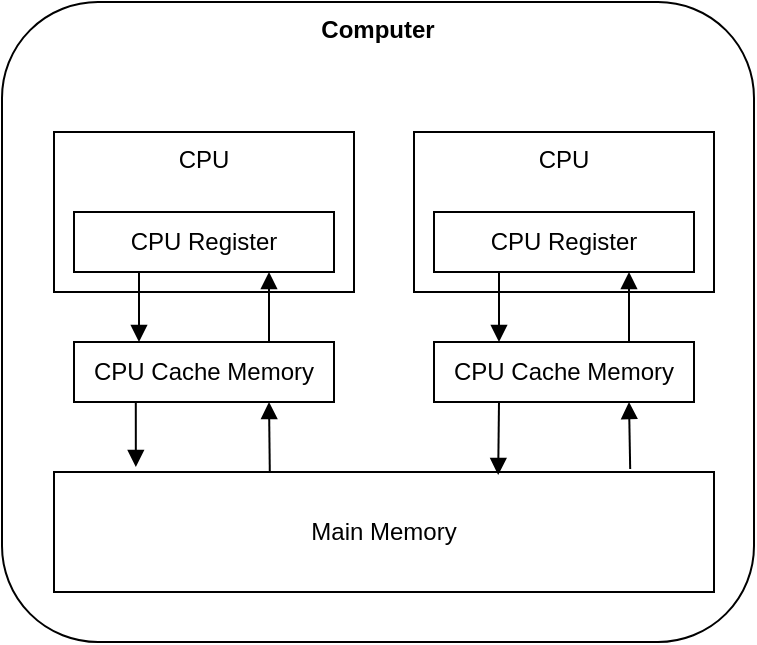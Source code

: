 <mxfile version="26.1.1">
  <diagram name="Page-1" id="ij3mScZHwYbt1MaY5ulY">
    <mxGraphModel dx="1114" dy="878" grid="1" gridSize="10" guides="1" tooltips="1" connect="1" arrows="1" fold="1" page="1" pageScale="1" pageWidth="827" pageHeight="1169" math="0" shadow="0">
      <root>
        <mxCell id="0" />
        <mxCell id="1" parent="0" />
        <mxCell id="85FHpu5qCJpJpH9VxvHi-1" value="Computer" style="rounded=1;whiteSpace=wrap;html=1;fontStyle=1;verticalAlign=top;" vertex="1" parent="1">
          <mxGeometry x="50" y="90" width="376" height="320" as="geometry" />
        </mxCell>
        <mxCell id="85FHpu5qCJpJpH9VxvHi-3" value="CPU" style="rounded=0;whiteSpace=wrap;html=1;verticalAlign=top;" vertex="1" parent="1">
          <mxGeometry x="76" y="155" width="150" height="80" as="geometry" />
        </mxCell>
        <mxCell id="85FHpu5qCJpJpH9VxvHi-8" style="edgeStyle=orthogonalEdgeStyle;rounded=0;orthogonalLoop=1;jettySize=auto;html=1;exitX=0.25;exitY=1;exitDx=0;exitDy=0;entryX=0.25;entryY=0;entryDx=0;entryDy=0;endArrow=block;endFill=1;" edge="1" parent="1" source="85FHpu5qCJpJpH9VxvHi-2" target="85FHpu5qCJpJpH9VxvHi-7">
          <mxGeometry relative="1" as="geometry" />
        </mxCell>
        <mxCell id="85FHpu5qCJpJpH9VxvHi-2" value="CPU Register" style="rounded=0;whiteSpace=wrap;html=1;" vertex="1" parent="1">
          <mxGeometry x="86" y="195" width="130" height="30" as="geometry" />
        </mxCell>
        <mxCell id="85FHpu5qCJpJpH9VxvHi-4" value="Main Memory" style="rounded=0;whiteSpace=wrap;html=1;" vertex="1" parent="1">
          <mxGeometry x="76" y="325" width="330" height="60" as="geometry" />
        </mxCell>
        <mxCell id="85FHpu5qCJpJpH9VxvHi-9" style="edgeStyle=orthogonalEdgeStyle;rounded=0;orthogonalLoop=1;jettySize=auto;html=1;exitX=0.75;exitY=0;exitDx=0;exitDy=0;entryX=0.75;entryY=1;entryDx=0;entryDy=0;endArrow=block;endFill=1;" edge="1" parent="1" source="85FHpu5qCJpJpH9VxvHi-7" target="85FHpu5qCJpJpH9VxvHi-2">
          <mxGeometry relative="1" as="geometry" />
        </mxCell>
        <mxCell id="85FHpu5qCJpJpH9VxvHi-7" value="CPU Cache Memory" style="rounded=0;whiteSpace=wrap;html=1;" vertex="1" parent="1">
          <mxGeometry x="86" y="260" width="130" height="30" as="geometry" />
        </mxCell>
        <mxCell id="85FHpu5qCJpJpH9VxvHi-10" value="CPU" style="rounded=0;whiteSpace=wrap;html=1;verticalAlign=top;" vertex="1" parent="1">
          <mxGeometry x="256" y="155" width="150" height="80" as="geometry" />
        </mxCell>
        <mxCell id="85FHpu5qCJpJpH9VxvHi-11" style="edgeStyle=orthogonalEdgeStyle;rounded=0;orthogonalLoop=1;jettySize=auto;html=1;exitX=0.25;exitY=1;exitDx=0;exitDy=0;entryX=0.25;entryY=0;entryDx=0;entryDy=0;endArrow=block;endFill=1;" edge="1" parent="1" source="85FHpu5qCJpJpH9VxvHi-12" target="85FHpu5qCJpJpH9VxvHi-14">
          <mxGeometry relative="1" as="geometry" />
        </mxCell>
        <mxCell id="85FHpu5qCJpJpH9VxvHi-12" value="CPU Register" style="rounded=0;whiteSpace=wrap;html=1;" vertex="1" parent="1">
          <mxGeometry x="266" y="195" width="130" height="30" as="geometry" />
        </mxCell>
        <mxCell id="85FHpu5qCJpJpH9VxvHi-13" style="edgeStyle=orthogonalEdgeStyle;rounded=0;orthogonalLoop=1;jettySize=auto;html=1;exitX=0.75;exitY=0;exitDx=0;exitDy=0;entryX=0.75;entryY=1;entryDx=0;entryDy=0;endArrow=block;endFill=1;" edge="1" parent="1" source="85FHpu5qCJpJpH9VxvHi-14" target="85FHpu5qCJpJpH9VxvHi-12">
          <mxGeometry relative="1" as="geometry" />
        </mxCell>
        <mxCell id="85FHpu5qCJpJpH9VxvHi-14" value="CPU Cache Memory" style="rounded=0;whiteSpace=wrap;html=1;" vertex="1" parent="1">
          <mxGeometry x="266" y="260" width="130" height="30" as="geometry" />
        </mxCell>
        <mxCell id="85FHpu5qCJpJpH9VxvHi-15" style="edgeStyle=orthogonalEdgeStyle;rounded=0;orthogonalLoop=1;jettySize=auto;html=1;exitX=0.25;exitY=1;exitDx=0;exitDy=0;entryX=0.124;entryY=-0.042;entryDx=0;entryDy=0;entryPerimeter=0;endArrow=block;endFill=1;" edge="1" parent="1" source="85FHpu5qCJpJpH9VxvHi-7" target="85FHpu5qCJpJpH9VxvHi-4">
          <mxGeometry relative="1" as="geometry" />
        </mxCell>
        <mxCell id="85FHpu5qCJpJpH9VxvHi-17" style="edgeStyle=orthogonalEdgeStyle;rounded=0;orthogonalLoop=1;jettySize=auto;html=1;exitX=0.25;exitY=1;exitDx=0;exitDy=0;entryX=0.673;entryY=0.025;entryDx=0;entryDy=0;entryPerimeter=0;endArrow=block;endFill=1;" edge="1" parent="1" source="85FHpu5qCJpJpH9VxvHi-14" target="85FHpu5qCJpJpH9VxvHi-4">
          <mxGeometry relative="1" as="geometry" />
        </mxCell>
        <mxCell id="85FHpu5qCJpJpH9VxvHi-18" style="edgeStyle=orthogonalEdgeStyle;rounded=0;orthogonalLoop=1;jettySize=auto;html=1;exitX=0.75;exitY=1;exitDx=0;exitDy=0;entryX=0.873;entryY=-0.025;entryDx=0;entryDy=0;entryPerimeter=0;startArrow=block;startFill=1;endArrow=none;" edge="1" parent="1" source="85FHpu5qCJpJpH9VxvHi-14" target="85FHpu5qCJpJpH9VxvHi-4">
          <mxGeometry relative="1" as="geometry" />
        </mxCell>
        <mxCell id="85FHpu5qCJpJpH9VxvHi-19" style="edgeStyle=orthogonalEdgeStyle;rounded=0;orthogonalLoop=1;jettySize=auto;html=1;exitX=0.75;exitY=1;exitDx=0;exitDy=0;entryX=0.327;entryY=0.008;entryDx=0;entryDy=0;entryPerimeter=0;startArrow=block;startFill=1;endArrow=none;" edge="1" parent="1" source="85FHpu5qCJpJpH9VxvHi-7" target="85FHpu5qCJpJpH9VxvHi-4">
          <mxGeometry relative="1" as="geometry" />
        </mxCell>
      </root>
    </mxGraphModel>
  </diagram>
</mxfile>
